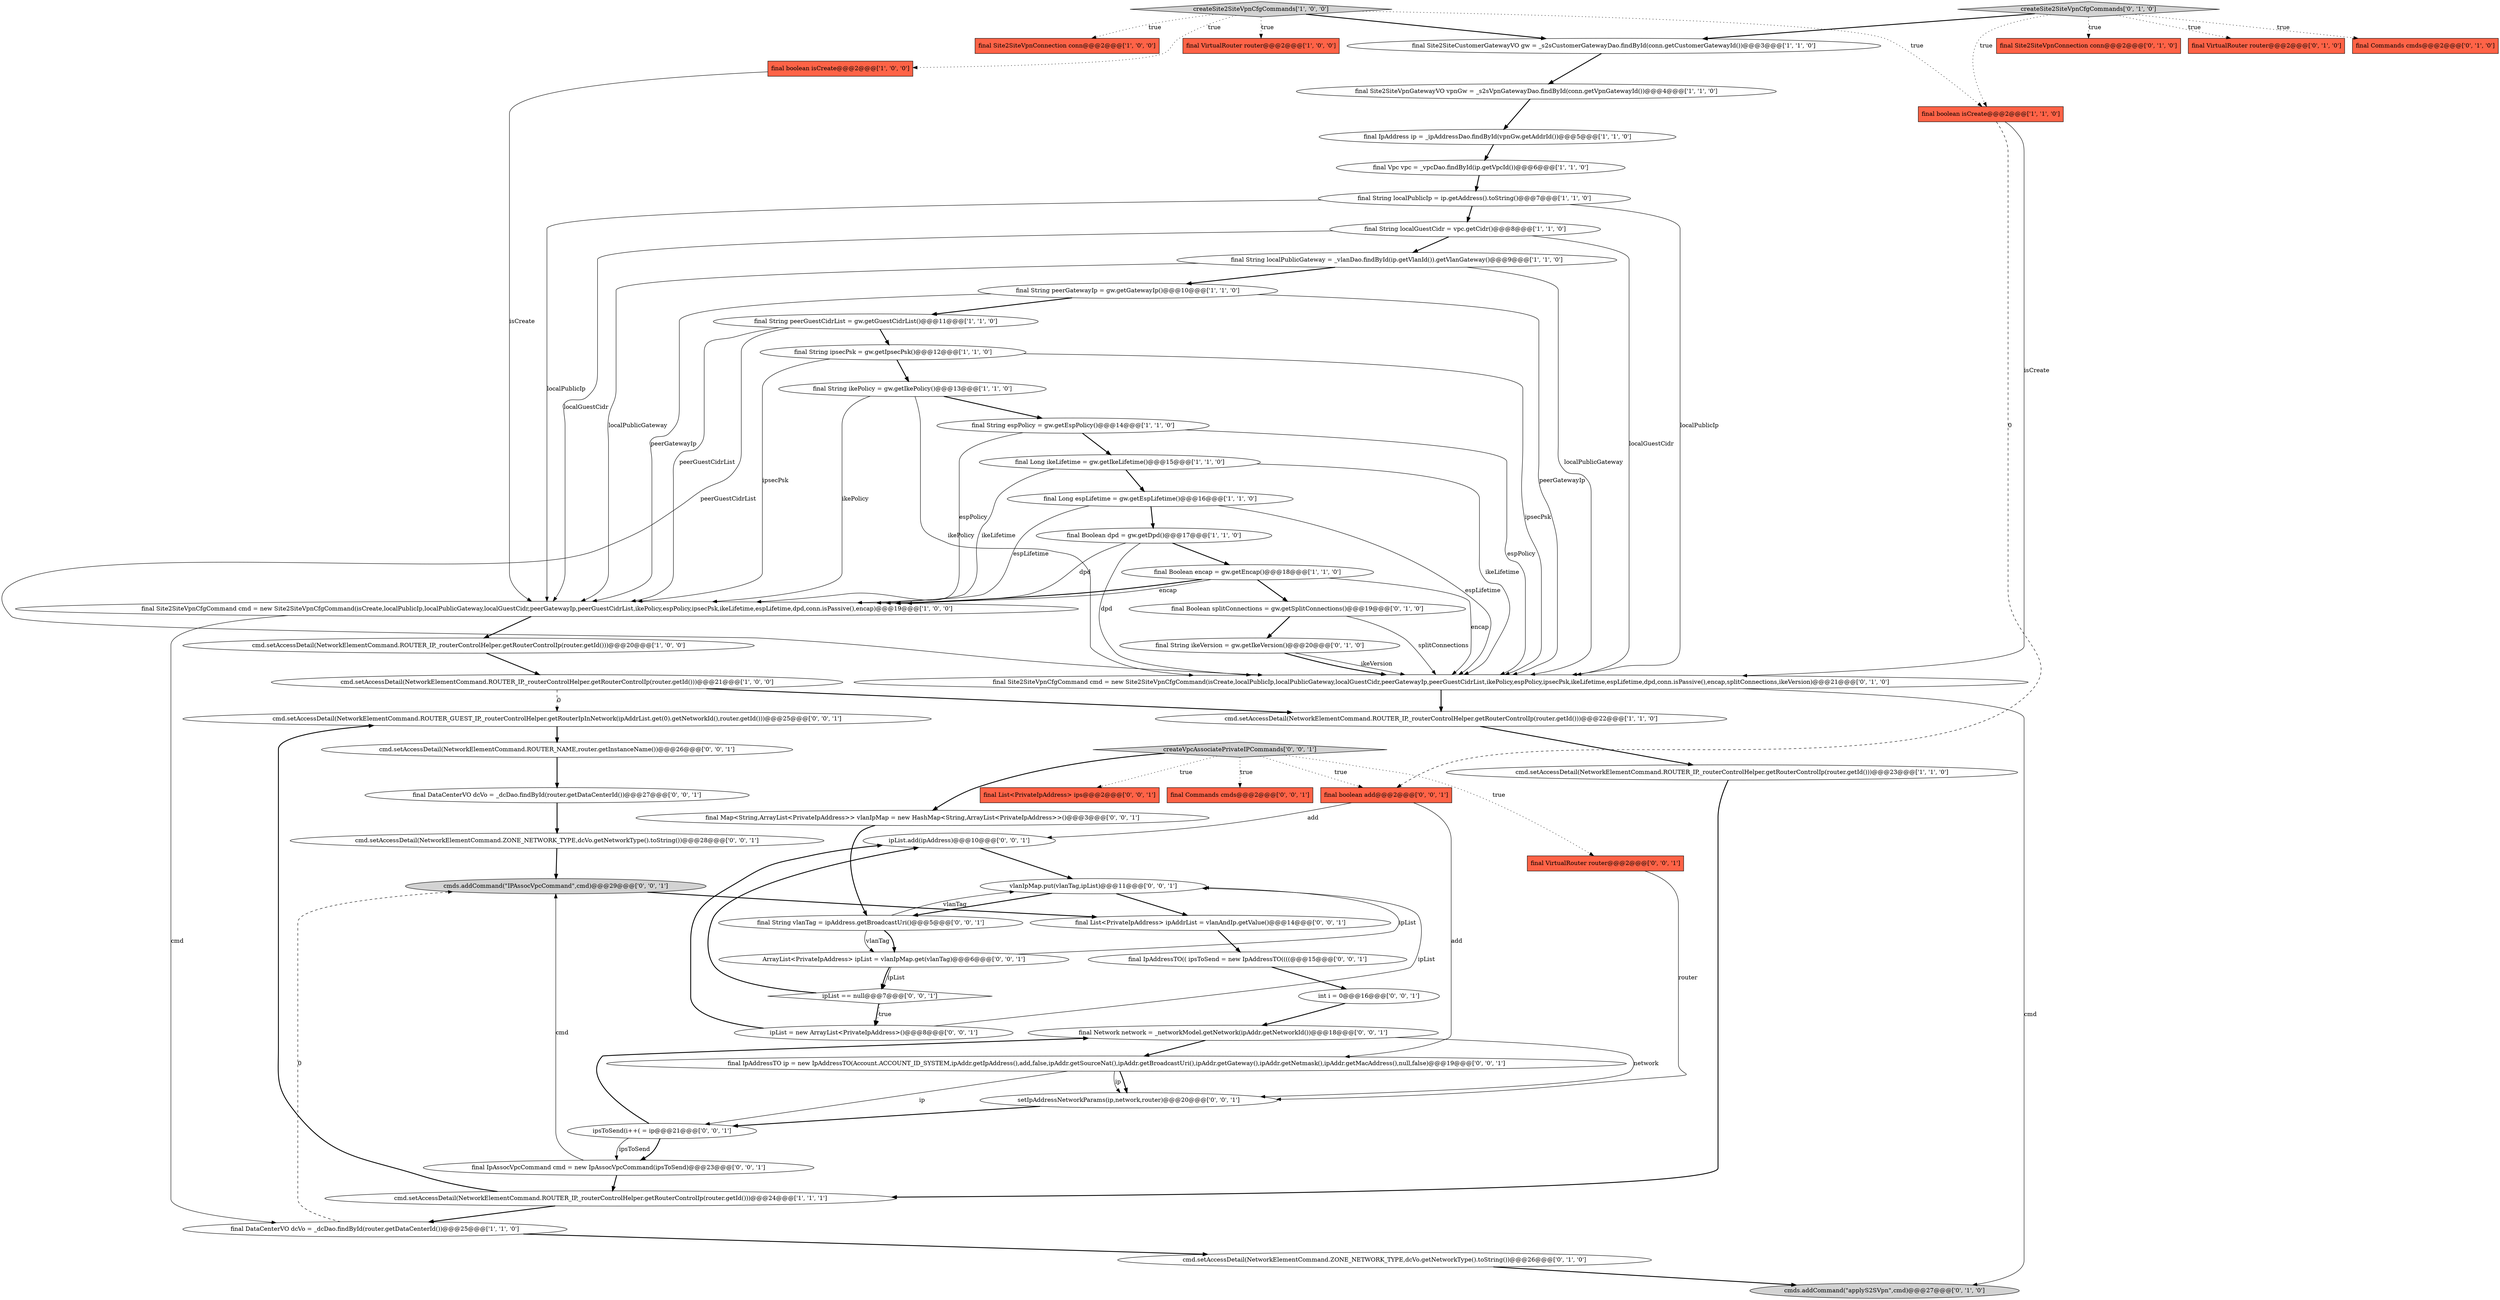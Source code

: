 digraph {
21 [style = filled, label = "final Site2SiteCustomerGatewayVO gw = _s2sCustomerGatewayDao.findById(conn.getCustomerGatewayId())@@@3@@@['1', '1', '0']", fillcolor = white, shape = ellipse image = "AAA0AAABBB1BBB"];
18 [style = filled, label = "cmd.setAccessDetail(NetworkElementCommand.ROUTER_IP,_routerControlHelper.getRouterControlIp(router.getId()))@@@24@@@['1', '1', '1']", fillcolor = white, shape = ellipse image = "AAA0AAABBB1BBB"];
42 [style = filled, label = "cmd.setAccessDetail(NetworkElementCommand.ZONE_NETWORK_TYPE,dcVo.getNetworkType().toString())@@@28@@@['0', '0', '1']", fillcolor = white, shape = ellipse image = "AAA0AAABBB3BBB"];
12 [style = filled, label = "final Site2SiteVpnGatewayVO vpnGw = _s2sVpnGatewayDao.findById(conn.getVpnGatewayId())@@@4@@@['1', '1', '0']", fillcolor = white, shape = ellipse image = "AAA0AAABBB1BBB"];
40 [style = filled, label = "final IpAddressTO(( ipsToSend = new IpAddressTO((((@@@15@@@['0', '0', '1']", fillcolor = white, shape = ellipse image = "AAA0AAABBB3BBB"];
11 [style = filled, label = "final Site2SiteVpnConnection conn@@@2@@@['1', '0', '0']", fillcolor = tomato, shape = box image = "AAA0AAABBB1BBB"];
15 [style = filled, label = "final Long ikeLifetime = gw.getIkeLifetime()@@@15@@@['1', '1', '0']", fillcolor = white, shape = ellipse image = "AAA0AAABBB1BBB"];
56 [style = filled, label = "vlanIpMap.put(vlanTag,ipList)@@@11@@@['0', '0', '1']", fillcolor = white, shape = ellipse image = "AAA0AAABBB3BBB"];
55 [style = filled, label = "final Commands cmds@@@2@@@['0', '0', '1']", fillcolor = tomato, shape = box image = "AAA0AAABBB3BBB"];
44 [style = filled, label = "final List<PrivateIpAddress> ipAddrList = vlanAndIp.getValue()@@@14@@@['0', '0', '1']", fillcolor = white, shape = ellipse image = "AAA0AAABBB3BBB"];
26 [style = filled, label = "final boolean isCreate@@@2@@@['1', '1', '0']", fillcolor = tomato, shape = box image = "AAA0AAABBB1BBB"];
20 [style = filled, label = "final Site2SiteVpnCfgCommand cmd = new Site2SiteVpnCfgCommand(isCreate,localPublicIp,localPublicGateway,localGuestCidr,peerGatewayIp,peerGuestCidrList,ikePolicy,espPolicy,ipsecPsk,ikeLifetime,espLifetime,dpd,conn.isPassive(),encap)@@@19@@@['1', '0', '0']", fillcolor = white, shape = ellipse image = "AAA0AAABBB1BBB"];
8 [style = filled, label = "final String localPublicIp = ip.getAddress().toString()@@@7@@@['1', '1', '0']", fillcolor = white, shape = ellipse image = "AAA0AAABBB1BBB"];
54 [style = filled, label = "ipList.add(ipAddress)@@@10@@@['0', '0', '1']", fillcolor = white, shape = ellipse image = "AAA0AAABBB3BBB"];
61 [style = filled, label = "final IpAddressTO ip = new IpAddressTO(Account.ACCOUNT_ID_SYSTEM,ipAddr.getIpAddress(),add,false,ipAddr.getSourceNat(),ipAddr.getBroadcastUri(),ipAddr.getGateway(),ipAddr.getNetmask(),ipAddr.getMacAddress(),null,false)@@@19@@@['0', '0', '1']", fillcolor = white, shape = ellipse image = "AAA0AAABBB3BBB"];
22 [style = filled, label = "cmd.setAccessDetail(NetworkElementCommand.ROUTER_IP,_routerControlHelper.getRouterControlIp(router.getId()))@@@21@@@['1', '0', '0']", fillcolor = white, shape = ellipse image = "AAA0AAABBB1BBB"];
41 [style = filled, label = "final List<PrivateIpAddress> ips@@@2@@@['0', '0', '1']", fillcolor = tomato, shape = box image = "AAA0AAABBB3BBB"];
45 [style = filled, label = "ipList == null@@@7@@@['0', '0', '1']", fillcolor = white, shape = diamond image = "AAA0AAABBB3BBB"];
33 [style = filled, label = "final Site2SiteVpnConnection conn@@@2@@@['0', '1', '0']", fillcolor = tomato, shape = box image = "AAA0AAABBB2BBB"];
38 [style = filled, label = "int i = 0@@@16@@@['0', '0', '1']", fillcolor = white, shape = ellipse image = "AAA0AAABBB3BBB"];
60 [style = filled, label = "cmd.setAccessDetail(NetworkElementCommand.ROUTER_GUEST_IP,_routerControlHelper.getRouterIpInNetwork(ipAddrList.get(0).getNetworkId(),router.getId()))@@@25@@@['0', '0', '1']", fillcolor = white, shape = ellipse image = "AAA0AAABBB3BBB"];
53 [style = filled, label = "final Map<String,ArrayList<PrivateIpAddress>> vlanIpMap = new HashMap<String,ArrayList<PrivateIpAddress>>()@@@3@@@['0', '0', '1']", fillcolor = white, shape = ellipse image = "AAA0AAABBB3BBB"];
2 [style = filled, label = "cmd.setAccessDetail(NetworkElementCommand.ROUTER_IP,_routerControlHelper.getRouterControlIp(router.getId()))@@@20@@@['1', '0', '0']", fillcolor = white, shape = ellipse image = "AAA0AAABBB1BBB"];
52 [style = filled, label = "final IpAssocVpcCommand cmd = new IpAssocVpcCommand(ipsToSend)@@@23@@@['0', '0', '1']", fillcolor = white, shape = ellipse image = "AAA0AAABBB3BBB"];
0 [style = filled, label = "final String ipsecPsk = gw.getIpsecPsk()@@@12@@@['1', '1', '0']", fillcolor = white, shape = ellipse image = "AAA0AAABBB1BBB"];
27 [style = filled, label = "final String localGuestCidr = vpc.getCidr()@@@8@@@['1', '1', '0']", fillcolor = white, shape = ellipse image = "AAA0AAABBB1BBB"];
1 [style = filled, label = "final DataCenterVO dcVo = _dcDao.findById(router.getDataCenterId())@@@25@@@['1', '1', '0']", fillcolor = white, shape = ellipse image = "AAA0AAABBB1BBB"];
43 [style = filled, label = "final VirtualRouter router@@@2@@@['0', '0', '1']", fillcolor = tomato, shape = box image = "AAA0AAABBB3BBB"];
31 [style = filled, label = "cmds.addCommand(\"applyS2SVpn\",cmd)@@@27@@@['0', '1', '0']", fillcolor = lightgray, shape = ellipse image = "AAA0AAABBB2BBB"];
16 [style = filled, label = "final Long espLifetime = gw.getEspLifetime()@@@16@@@['1', '1', '0']", fillcolor = white, shape = ellipse image = "AAA0AAABBB1BBB"];
5 [style = filled, label = "final Boolean dpd = gw.getDpd()@@@17@@@['1', '1', '0']", fillcolor = white, shape = ellipse image = "AAA0AAABBB1BBB"];
48 [style = filled, label = "cmds.addCommand(\"IPAssocVpcCommand\",cmd)@@@29@@@['0', '0', '1']", fillcolor = lightgray, shape = ellipse image = "AAA0AAABBB3BBB"];
37 [style = filled, label = "final DataCenterVO dcVo = _dcDao.findById(router.getDataCenterId())@@@27@@@['0', '0', '1']", fillcolor = white, shape = ellipse image = "AAA0AAABBB3BBB"];
14 [style = filled, label = "final Vpc vpc = _vpcDao.findById(ip.getVpcId())@@@6@@@['1', '1', '0']", fillcolor = white, shape = ellipse image = "AAA0AAABBB1BBB"];
10 [style = filled, label = "final String peerGatewayIp = gw.getGatewayIp()@@@10@@@['1', '1', '0']", fillcolor = white, shape = ellipse image = "AAA0AAABBB1BBB"];
17 [style = filled, label = "final Boolean encap = gw.getEncap()@@@18@@@['1', '1', '0']", fillcolor = white, shape = ellipse image = "AAA0AAABBB1BBB"];
49 [style = filled, label = "ipsToSend(i++( = ip@@@21@@@['0', '0', '1']", fillcolor = white, shape = ellipse image = "AAA0AAABBB3BBB"];
57 [style = filled, label = "setIpAddressNetworkParams(ip,network,router)@@@20@@@['0', '0', '1']", fillcolor = white, shape = ellipse image = "AAA0AAABBB3BBB"];
32 [style = filled, label = "final Boolean splitConnections = gw.getSplitConnections()@@@19@@@['0', '1', '0']", fillcolor = white, shape = ellipse image = "AAA0AAABBB2BBB"];
3 [style = filled, label = "final boolean isCreate@@@2@@@['1', '0', '0']", fillcolor = tomato, shape = box image = "AAA0AAABBB1BBB"];
29 [style = filled, label = "final VirtualRouter router@@@2@@@['0', '1', '0']", fillcolor = tomato, shape = box image = "AAA0AAABBB2BBB"];
30 [style = filled, label = "final Site2SiteVpnCfgCommand cmd = new Site2SiteVpnCfgCommand(isCreate,localPublicIp,localPublicGateway,localGuestCidr,peerGatewayIp,peerGuestCidrList,ikePolicy,espPolicy,ipsecPsk,ikeLifetime,espLifetime,dpd,conn.isPassive(),encap,splitConnections,ikeVersion)@@@21@@@['0', '1', '0']", fillcolor = white, shape = ellipse image = "AAA1AAABBB2BBB"];
50 [style = filled, label = "cmd.setAccessDetail(NetworkElementCommand.ROUTER_NAME,router.getInstanceName())@@@26@@@['0', '0', '1']", fillcolor = white, shape = ellipse image = "AAA0AAABBB3BBB"];
19 [style = filled, label = "final VirtualRouter router@@@2@@@['1', '0', '0']", fillcolor = tomato, shape = box image = "AAA0AAABBB1BBB"];
51 [style = filled, label = "createVpcAssociatePrivateIPCommands['0', '0', '1']", fillcolor = lightgray, shape = diamond image = "AAA0AAABBB3BBB"];
58 [style = filled, label = "final boolean add@@@2@@@['0', '0', '1']", fillcolor = tomato, shape = box image = "AAA0AAABBB3BBB"];
36 [style = filled, label = "final String ikeVersion = gw.getIkeVersion()@@@20@@@['0', '1', '0']", fillcolor = white, shape = ellipse image = "AAA1AAABBB2BBB"];
46 [style = filled, label = "final String vlanTag = ipAddress.getBroadcastUri()@@@5@@@['0', '0', '1']", fillcolor = white, shape = ellipse image = "AAA0AAABBB3BBB"];
13 [style = filled, label = "cmd.setAccessDetail(NetworkElementCommand.ROUTER_IP,_routerControlHelper.getRouterControlIp(router.getId()))@@@23@@@['1', '1', '0']", fillcolor = white, shape = ellipse image = "AAA0AAABBB1BBB"];
28 [style = filled, label = "final Commands cmds@@@2@@@['0', '1', '0']", fillcolor = tomato, shape = box image = "AAA0AAABBB2BBB"];
25 [style = filled, label = "cmd.setAccessDetail(NetworkElementCommand.ROUTER_IP,_routerControlHelper.getRouterControlIp(router.getId()))@@@22@@@['1', '1', '0']", fillcolor = white, shape = ellipse image = "AAA0AAABBB1BBB"];
4 [style = filled, label = "createSite2SiteVpnCfgCommands['1', '0', '0']", fillcolor = lightgray, shape = diamond image = "AAA0AAABBB1BBB"];
24 [style = filled, label = "final String ikePolicy = gw.getIkePolicy()@@@13@@@['1', '1', '0']", fillcolor = white, shape = ellipse image = "AAA0AAABBB1BBB"];
47 [style = filled, label = "ipList = new ArrayList<PrivateIpAddress>()@@@8@@@['0', '0', '1']", fillcolor = white, shape = ellipse image = "AAA0AAABBB3BBB"];
59 [style = filled, label = "ArrayList<PrivateIpAddress> ipList = vlanIpMap.get(vlanTag)@@@6@@@['0', '0', '1']", fillcolor = white, shape = ellipse image = "AAA0AAABBB3BBB"];
23 [style = filled, label = "final String espPolicy = gw.getEspPolicy()@@@14@@@['1', '1', '0']", fillcolor = white, shape = ellipse image = "AAA0AAABBB1BBB"];
34 [style = filled, label = "cmd.setAccessDetail(NetworkElementCommand.ZONE_NETWORK_TYPE,dcVo.getNetworkType().toString())@@@26@@@['0', '1', '0']", fillcolor = white, shape = ellipse image = "AAA0AAABBB2BBB"];
9 [style = filled, label = "final String localPublicGateway = _vlanDao.findById(ip.getVlanId()).getVlanGateway()@@@9@@@['1', '1', '0']", fillcolor = white, shape = ellipse image = "AAA0AAABBB1BBB"];
6 [style = filled, label = "final String peerGuestCidrList = gw.getGuestCidrList()@@@11@@@['1', '1', '0']", fillcolor = white, shape = ellipse image = "AAA0AAABBB1BBB"];
35 [style = filled, label = "createSite2SiteVpnCfgCommands['0', '1', '0']", fillcolor = lightgray, shape = diamond image = "AAA0AAABBB2BBB"];
7 [style = filled, label = "final IpAddress ip = _ipAddressDao.findById(vpnGw.getAddrId())@@@5@@@['1', '1', '0']", fillcolor = white, shape = ellipse image = "AAA0AAABBB1BBB"];
39 [style = filled, label = "final Network network = _networkModel.getNetwork(ipAddr.getNetworkId())@@@18@@@['0', '0', '1']", fillcolor = white, shape = ellipse image = "AAA0AAABBB3BBB"];
58->61 [style = solid, label="add"];
8->20 [style = solid, label="localPublicIp"];
51->58 [style = dotted, label="true"];
51->43 [style = dotted, label="true"];
36->30 [style = bold, label=""];
5->30 [style = solid, label="dpd"];
4->26 [style = dotted, label="true"];
54->56 [style = bold, label=""];
27->30 [style = solid, label="localGuestCidr"];
9->20 [style = solid, label="localPublicGateway"];
61->57 [style = bold, label=""];
39->57 [style = solid, label="network"];
52->48 [style = solid, label="cmd"];
5->17 [style = bold, label=""];
61->57 [style = solid, label="ip"];
15->30 [style = solid, label="ikeLifetime"];
37->42 [style = bold, label=""];
25->13 [style = bold, label=""];
14->8 [style = bold, label=""];
15->16 [style = bold, label=""];
58->54 [style = solid, label="add"];
16->5 [style = bold, label=""];
35->21 [style = bold, label=""];
49->52 [style = bold, label=""];
20->2 [style = bold, label=""];
45->47 [style = dotted, label="true"];
4->21 [style = bold, label=""];
15->20 [style = solid, label="ikeLifetime"];
16->30 [style = solid, label="espLifetime"];
38->39 [style = bold, label=""];
20->1 [style = solid, label="cmd"];
50->37 [style = bold, label=""];
24->30 [style = solid, label="ikePolicy"];
39->61 [style = bold, label=""];
48->44 [style = bold, label=""];
8->27 [style = bold, label=""];
7->14 [style = bold, label=""];
35->28 [style = dotted, label="true"];
16->20 [style = solid, label="espLifetime"];
17->32 [style = bold, label=""];
24->20 [style = solid, label="ikePolicy"];
56->46 [style = bold, label=""];
59->45 [style = bold, label=""];
22->25 [style = bold, label=""];
49->39 [style = bold, label=""];
6->30 [style = solid, label="peerGuestCidrList"];
57->49 [style = bold, label=""];
3->20 [style = solid, label="isCreate"];
1->48 [style = dashed, label="0"];
4->19 [style = dotted, label="true"];
47->54 [style = bold, label=""];
59->56 [style = solid, label="ipList"];
46->59 [style = bold, label=""];
51->55 [style = dotted, label="true"];
22->60 [style = dashed, label="0"];
0->20 [style = solid, label="ipsecPsk"];
1->34 [style = bold, label=""];
9->10 [style = bold, label=""];
26->58 [style = dashed, label="0"];
56->44 [style = bold, label=""];
32->30 [style = solid, label="splitConnections"];
44->40 [style = bold, label=""];
53->46 [style = bold, label=""];
23->15 [style = bold, label=""];
10->6 [style = bold, label=""];
4->3 [style = dotted, label="true"];
52->18 [style = bold, label=""];
6->0 [style = bold, label=""];
6->20 [style = solid, label="peerGuestCidrList"];
4->11 [style = dotted, label="true"];
30->31 [style = solid, label="cmd"];
27->9 [style = bold, label=""];
36->30 [style = solid, label="ikeVersion"];
17->20 [style = bold, label=""];
46->56 [style = solid, label="vlanTag"];
10->20 [style = solid, label="peerGatewayIp"];
59->45 [style = solid, label="ipList"];
49->52 [style = solid, label="ipsToSend"];
0->24 [style = bold, label=""];
45->54 [style = bold, label=""];
34->31 [style = bold, label=""];
18->60 [style = bold, label=""];
23->20 [style = solid, label="espPolicy"];
27->20 [style = solid, label="localGuestCidr"];
18->1 [style = bold, label=""];
26->30 [style = solid, label="isCreate"];
61->49 [style = solid, label="ip"];
40->38 [style = bold, label=""];
12->7 [style = bold, label=""];
8->30 [style = solid, label="localPublicIp"];
23->30 [style = solid, label="espPolicy"];
9->30 [style = solid, label="localPublicGateway"];
46->59 [style = solid, label="vlanTag"];
24->23 [style = bold, label=""];
35->29 [style = dotted, label="true"];
35->33 [style = dotted, label="true"];
45->47 [style = bold, label=""];
51->53 [style = bold, label=""];
43->57 [style = solid, label="router"];
30->25 [style = bold, label=""];
13->18 [style = bold, label=""];
21->12 [style = bold, label=""];
42->48 [style = bold, label=""];
32->36 [style = bold, label=""];
47->56 [style = solid, label="ipList"];
60->50 [style = bold, label=""];
10->30 [style = solid, label="peerGatewayIp"];
35->26 [style = dotted, label="true"];
51->41 [style = dotted, label="true"];
2->22 [style = bold, label=""];
5->20 [style = solid, label="dpd"];
17->20 [style = solid, label="encap"];
0->30 [style = solid, label="ipsecPsk"];
17->30 [style = solid, label="encap"];
}
